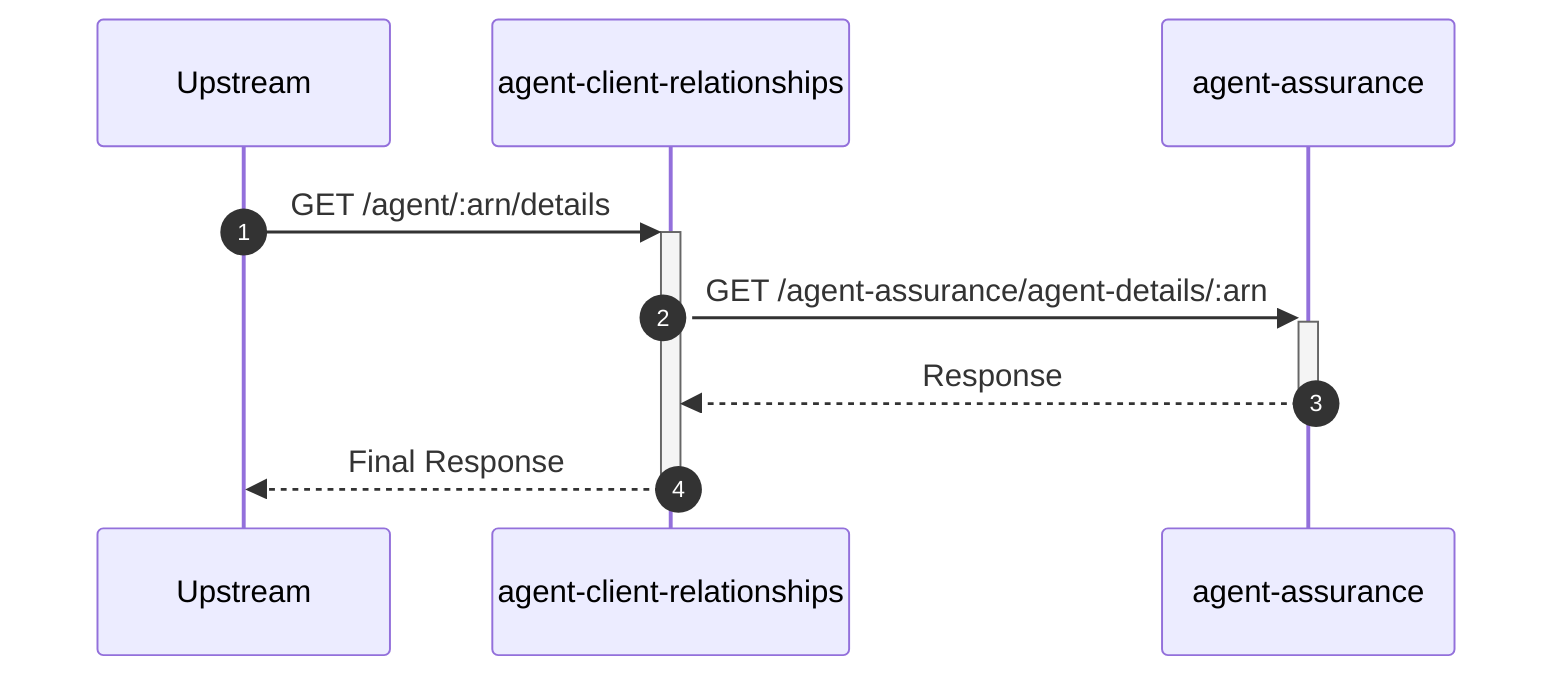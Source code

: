 sequenceDiagram
    autonumber
    participant Upstream
    participant agent-client-relationships
    participant agent-assurance

    Upstream->>+agent-client-relationships: GET /agent/:arn/details
    agent-client-relationships->>+agent-assurance: GET /agent-assurance/agent-details/:arn
    agent-assurance-->>-agent-client-relationships: Response
    agent-client-relationships-->>-Upstream: Final Response